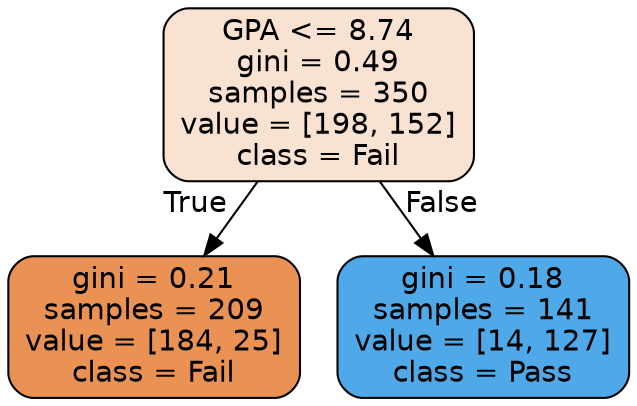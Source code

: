 digraph Tree {
node [shape=box, style="filled, rounded", color="black", fontname="helvetica"] ;
edge [fontname="helvetica"] ;
0 [label="GPA <= 8.74\ngini = 0.49\nsamples = 350\nvalue = [198, 152]\nclass = Fail", fillcolor="#f9e2d1"] ;
1 [label="gini = 0.21\nsamples = 209\nvalue = [184, 25]\nclass = Fail", fillcolor="#e99254"] ;
0 -> 1 [labeldistance=2.5, labelangle=45, headlabel="True"] ;
2 [label="gini = 0.18\nsamples = 141\nvalue = [14, 127]\nclass = Pass", fillcolor="#4fa8e8"] ;
0 -> 2 [labeldistance=2.5, labelangle=-45, headlabel="False"] ;
}